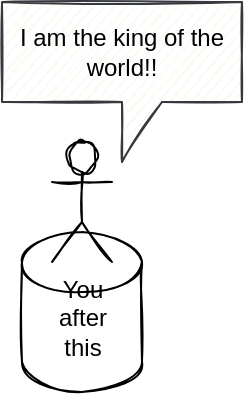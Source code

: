 <mxfile>
    <diagram id="m623BYaAGIRXmKG21ZIO" name="Page-1">
        <mxGraphModel dx="564" dy="518" grid="1" gridSize="10" guides="1" tooltips="1" connect="1" arrows="1" fold="1" page="1" pageScale="1" pageWidth="827" pageHeight="1169" math="0" shadow="0">
            <root>
                <mxCell id="0"/>
                <mxCell id="1" parent="0"/>
                <mxCell id="3" value="" style="shape=cylinder3;whiteSpace=wrap;html=1;boundedLbl=1;backgroundOutline=1;size=15;sketch=1;" vertex="1" parent="1">
                    <mxGeometry x="250" y="645" width="60" height="80" as="geometry"/>
                </mxCell>
                <mxCell id="2" value="You&lt;br&gt;after&lt;br&gt;this" style="shape=umlActor;verticalLabelPosition=bottom;verticalAlign=top;html=1;outlineConnect=0;sketch=1;" vertex="1" parent="1">
                    <mxGeometry x="265" y="600" width="30" height="60" as="geometry"/>
                </mxCell>
                <mxCell id="4" value="I am the king of the world!!" style="shape=callout;whiteSpace=wrap;html=1;perimeter=calloutPerimeter;fillColor=#f9f7ed;strokeColor=#36393d;sketch=1;" vertex="1" parent="1">
                    <mxGeometry x="240" y="530" width="120" height="80" as="geometry"/>
                </mxCell>
            </root>
        </mxGraphModel>
    </diagram>
</mxfile>
